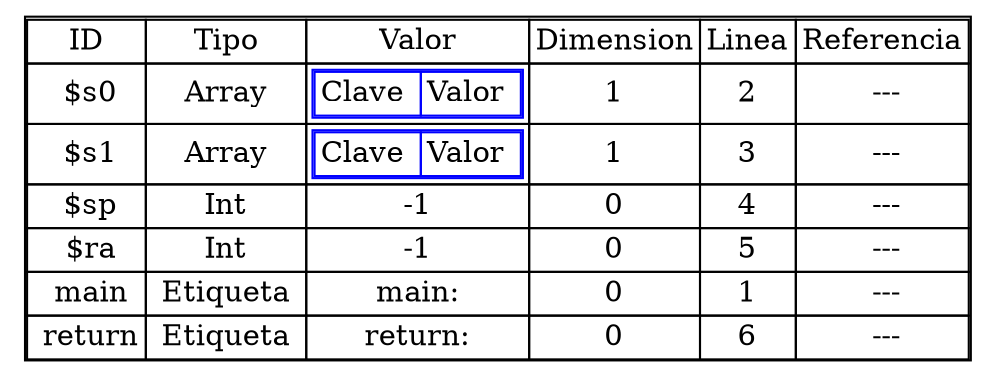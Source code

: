 digraph {
node0 [    shape=plaintext
    label=<

      <table cellspacing='0'>
      <tr><td>ID</td><td>Tipo</td><td>Valor</td><td>Dimension</td><td>Linea</td><td>Referencia</td></tr>
<tr> <td> $s0</td><td> Array </td><td> 
<table color='blue' cellspacing='0'>
<tr><td>Clave </td><td>Valor </td></tr>
</table> </td><td> 1 </td><td> 2 </td><td> ---</td> </tr><tr> <td> $s1</td><td> Array </td><td> 
<table color='blue' cellspacing='0'>
<tr><td>Clave </td><td>Valor </td></tr>
</table> </td><td> 1 </td><td> 3 </td><td> ---</td> </tr><tr> <td> $sp</td><td> Int </td><td> -1 </td><td> 0 </td><td> 4 </td><td> ---</td> </tr><tr> <td> $ra</td><td> Int </td><td> -1 </td><td> 0 </td><td> 5 </td><td> ---</td> </tr><tr> <td> main</td><td> Etiqueta </td><td> main: </td><td> 0 </td><td> 1 </td><td> ---</td> </tr><tr> <td> return</td><td> Etiqueta </td><td> return: </td><td> 0 </td><td> 6 </td><td> ---</td> </tr>    </table>
>];}